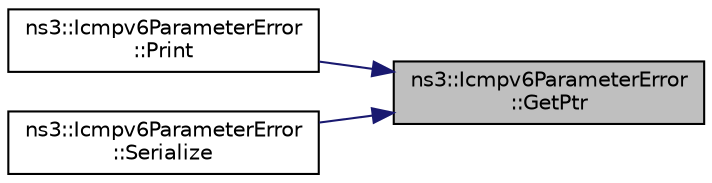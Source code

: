 digraph "ns3::Icmpv6ParameterError::GetPtr"
{
 // LATEX_PDF_SIZE
  edge [fontname="Helvetica",fontsize="10",labelfontname="Helvetica",labelfontsize="10"];
  node [fontname="Helvetica",fontsize="10",shape=record];
  rankdir="RL";
  Node1 [label="ns3::Icmpv6ParameterError\l::GetPtr",height=0.2,width=0.4,color="black", fillcolor="grey75", style="filled", fontcolor="black",tooltip="Get the pointer field."];
  Node1 -> Node2 [dir="back",color="midnightblue",fontsize="10",style="solid",fontname="Helvetica"];
  Node2 [label="ns3::Icmpv6ParameterError\l::Print",height=0.2,width=0.4,color="black", fillcolor="white", style="filled",URL="$classns3_1_1_icmpv6_parameter_error.html#a223cc4de2494d4b525ca17c974526550",tooltip="Print information."];
  Node1 -> Node3 [dir="back",color="midnightblue",fontsize="10",style="solid",fontname="Helvetica"];
  Node3 [label="ns3::Icmpv6ParameterError\l::Serialize",height=0.2,width=0.4,color="black", fillcolor="white", style="filled",URL="$classns3_1_1_icmpv6_parameter_error.html#a771961103fda9722d83ebbea35461bd4",tooltip="Serialize the packet."];
}
